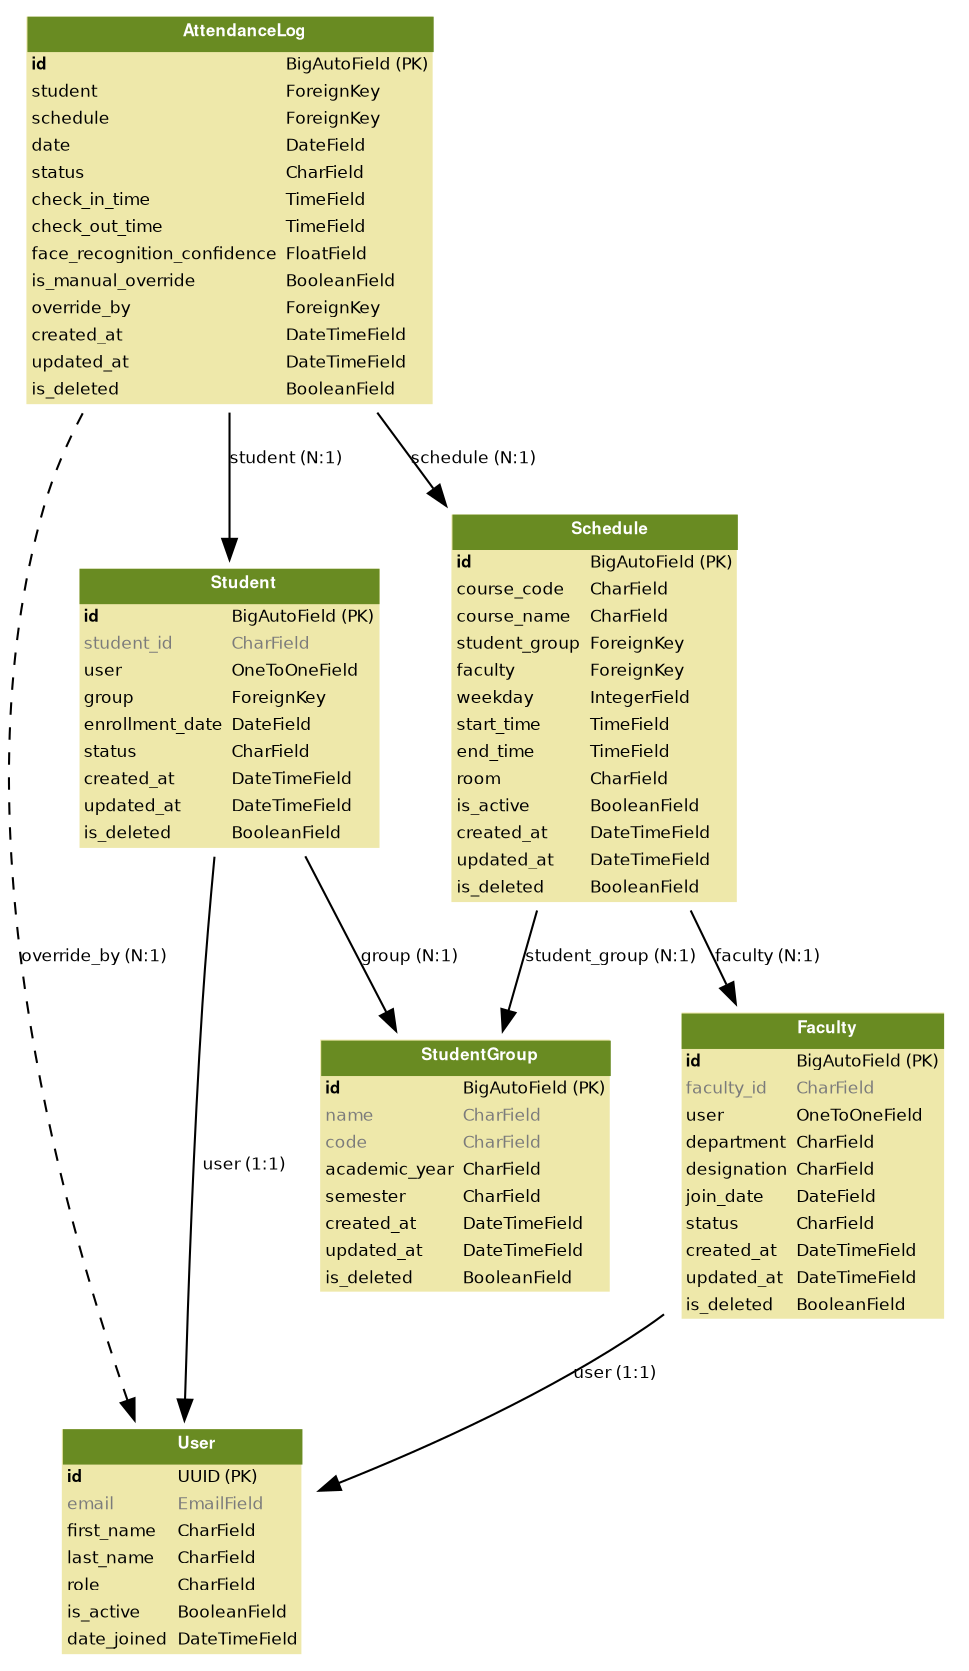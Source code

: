 digraph models_diagram {
  fontname = "Helvetica"
  fontsize = 8
  splines = true
  
  node [
    fontname = "Helvetica"
    fontsize = 8
    shape = "plaintext"
  ]
  
  edge [
    fontname = "Helvetica"
    fontsize = 8
  ]

  // User model
  authentication_User [label=<
    <TABLE BGCOLOR="palegoldenrod" BORDER="0" CELLBORDER="0" CELLSPACING="0">
      <TR><TD COLSPAN="2" CELLPADDING="4" ALIGN="CENTER" BGCOLOR="olivedrab4">
      <FONT FACE="Helvetica Bold" COLOR="white">User</FONT></TD></TR>
      <TR><TD ALIGN="LEFT" BORDER="0"><FONT FACE="Helvetica Bold">id</FONT></TD>
      <TD ALIGN="LEFT">UUID (PK)</TD></TR>
      <TR><TD ALIGN="LEFT" BORDER="0"><FONT COLOR="#7B7B7B">email</FONT></TD>
      <TD ALIGN="LEFT"><FONT COLOR="#7B7B7B">EmailField</FONT></TD></TR>
      <TR><TD ALIGN="LEFT" BORDER="0">first_name</TD>
      <TD ALIGN="LEFT">CharField</TD></TR>
      <TR><TD ALIGN="LEFT" BORDER="0">last_name</TD>
      <TD ALIGN="LEFT">CharField</TD></TR>
      <TR><TD ALIGN="LEFT" BORDER="0">role</TD>
      <TD ALIGN="LEFT">CharField</TD></TR>
      <TR><TD ALIGN="LEFT" BORDER="0">is_active</TD>
      <TD ALIGN="LEFT">BooleanField</TD></TR>
      <TR><TD ALIGN="LEFT" BORDER="0">date_joined</TD>
      <TD ALIGN="LEFT">DateTimeField</TD></TR>
    </TABLE>>
  ]

  // StudentGroup model
  students_StudentGroup [label=<
    <TABLE BGCOLOR="palegoldenrod" BORDER="0" CELLBORDER="0" CELLSPACING="0">
      <TR><TD COLSPAN="2" CELLPADDING="4" ALIGN="CENTER" BGCOLOR="olivedrab4">
      <FONT FACE="Helvetica Bold" COLOR="white">StudentGroup</FONT></TD></TR>
      <TR><TD ALIGN="LEFT" BORDER="0"><FONT FACE="Helvetica Bold">id</FONT></TD>
      <TD ALIGN="LEFT">BigAutoField (PK)</TD></TR>
      <TR><TD ALIGN="LEFT" BORDER="0"><FONT COLOR="#7B7B7B">name</FONT></TD>
      <TD ALIGN="LEFT"><FONT COLOR="#7B7B7B">CharField</FONT></TD></TR>
      <TR><TD ALIGN="LEFT" BORDER="0"><FONT COLOR="#7B7B7B">code</FONT></TD>
      <TD ALIGN="LEFT"><FONT COLOR="#7B7B7B">CharField</FONT></TD></TR>
      <TR><TD ALIGN="LEFT" BORDER="0">academic_year</TD>
      <TD ALIGN="LEFT">CharField</TD></TR>
      <TR><TD ALIGN="LEFT" BORDER="0">semester</TD>
      <TD ALIGN="LEFT">CharField</TD></TR>
      <TR><TD ALIGN="LEFT" BORDER="0">created_at</TD>
      <TD ALIGN="LEFT">DateTimeField</TD></TR>
      <TR><TD ALIGN="LEFT" BORDER="0">updated_at</TD>
      <TD ALIGN="LEFT">DateTimeField</TD></TR>
      <TR><TD ALIGN="LEFT" BORDER="0">is_deleted</TD>
      <TD ALIGN="LEFT">BooleanField</TD></TR>
    </TABLE>>
  ]

  // Student model
  students_Student [label=<
    <TABLE BGCOLOR="palegoldenrod" BORDER="0" CELLBORDER="0" CELLSPACING="0">
      <TR><TD COLSPAN="2" CELLPADDING="4" ALIGN="CENTER" BGCOLOR="olivedrab4">
      <FONT FACE="Helvetica Bold" COLOR="white">Student</FONT></TD></TR>
      <TR><TD ALIGN="LEFT" BORDER="0"><FONT FACE="Helvetica Bold">id</FONT></TD>
      <TD ALIGN="LEFT">BigAutoField (PK)</TD></TR>
      <TR><TD ALIGN="LEFT" BORDER="0"><FONT COLOR="#7B7B7B">student_id</FONT></TD>
      <TD ALIGN="LEFT"><FONT COLOR="#7B7B7B">CharField</FONT></TD></TR>
      <TR><TD ALIGN="LEFT" BORDER="0">user</TD>
      <TD ALIGN="LEFT">OneToOneField</TD></TR>
      <TR><TD ALIGN="LEFT" BORDER="0">group</TD>
      <TD ALIGN="LEFT">ForeignKey</TD></TR>
      <TR><TD ALIGN="LEFT" BORDER="0">enrollment_date</TD>
      <TD ALIGN="LEFT">DateField</TD></TR>
      <TR><TD ALIGN="LEFT" BORDER="0">status</TD>
      <TD ALIGN="LEFT">CharField</TD></TR>
      <TR><TD ALIGN="LEFT" BORDER="0">created_at</TD>
      <TD ALIGN="LEFT">DateTimeField</TD></TR>
      <TR><TD ALIGN="LEFT" BORDER="0">updated_at</TD>
      <TD ALIGN="LEFT">DateTimeField</TD></TR>
      <TR><TD ALIGN="LEFT" BORDER="0">is_deleted</TD>
      <TD ALIGN="LEFT">BooleanField</TD></TR>
    </TABLE>>
  ]

  // Faculty model
  faculty_Faculty [label=<
    <TABLE BGCOLOR="palegoldenrod" BORDER="0" CELLBORDER="0" CELLSPACING="0">
      <TR><TD COLSPAN="2" CELLPADDING="4" ALIGN="CENTER" BGCOLOR="olivedrab4">
      <FONT FACE="Helvetica Bold" COLOR="white">Faculty</FONT></TD></TR>
      <TR><TD ALIGN="LEFT" BORDER="0"><FONT FACE="Helvetica Bold">id</FONT></TD>
      <TD ALIGN="LEFT">BigAutoField (PK)</TD></TR>
      <TR><TD ALIGN="LEFT" BORDER="0"><FONT COLOR="#7B7B7B">faculty_id</FONT></TD>
      <TD ALIGN="LEFT"><FONT COLOR="#7B7B7B">CharField</FONT></TD></TR>
      <TR><TD ALIGN="LEFT" BORDER="0">user</TD>
      <TD ALIGN="LEFT">OneToOneField</TD></TR>
      <TR><TD ALIGN="LEFT" BORDER="0">department</TD>
      <TD ALIGN="LEFT">CharField</TD></TR>
      <TR><TD ALIGN="LEFT" BORDER="0">designation</TD>
      <TD ALIGN="LEFT">CharField</TD></TR>
      <TR><TD ALIGN="LEFT" BORDER="0">join_date</TD>
      <TD ALIGN="LEFT">DateField</TD></TR>
      <TR><TD ALIGN="LEFT" BORDER="0">status</TD>
      <TD ALIGN="LEFT">CharField</TD></TR>
      <TR><TD ALIGN="LEFT" BORDER="0">created_at</TD>
      <TD ALIGN="LEFT">DateTimeField</TD></TR>
      <TR><TD ALIGN="LEFT" BORDER="0">updated_at</TD>
      <TD ALIGN="LEFT">DateTimeField</TD></TR>
      <TR><TD ALIGN="LEFT" BORDER="0">is_deleted</TD>
      <TD ALIGN="LEFT">BooleanField</TD></TR>
    </TABLE>>
  ]

  // Schedule model
  schedules_Schedule [label=<
    <TABLE BGCOLOR="palegoldenrod" BORDER="0" CELLBORDER="0" CELLSPACING="0">
      <TR><TD COLSPAN="2" CELLPADDING="4" ALIGN="CENTER" BGCOLOR="olivedrab4">
      <FONT FACE="Helvetica Bold" COLOR="white">Schedule</FONT></TD></TR>
      <TR><TD ALIGN="LEFT" BORDER="0"><FONT FACE="Helvetica Bold">id</FONT></TD>
      <TD ALIGN="LEFT">BigAutoField (PK)</TD></TR>
      <TR><TD ALIGN="LEFT" BORDER="0">course_code</TD>
      <TD ALIGN="LEFT">CharField</TD></TR>
      <TR><TD ALIGN="LEFT" BORDER="0">course_name</TD>
      <TD ALIGN="LEFT">CharField</TD></TR>
      <TR><TD ALIGN="LEFT" BORDER="0">student_group</TD>
      <TD ALIGN="LEFT">ForeignKey</TD></TR>
      <TR><TD ALIGN="LEFT" BORDER="0">faculty</TD>
      <TD ALIGN="LEFT">ForeignKey</TD></TR>
      <TR><TD ALIGN="LEFT" BORDER="0">weekday</TD>
      <TD ALIGN="LEFT">IntegerField</TD></TR>
      <TR><TD ALIGN="LEFT" BORDER="0">start_time</TD>
      <TD ALIGN="LEFT">TimeField</TD></TR>
      <TR><TD ALIGN="LEFT" BORDER="0">end_time</TD>
      <TD ALIGN="LEFT">TimeField</TD></TR>
      <TR><TD ALIGN="LEFT" BORDER="0">room</TD>
      <TD ALIGN="LEFT">CharField</TD></TR>
      <TR><TD ALIGN="LEFT" BORDER="0">is_active</TD>
      <TD ALIGN="LEFT">BooleanField</TD></TR>
      <TR><TD ALIGN="LEFT" BORDER="0">created_at</TD>
      <TD ALIGN="LEFT">DateTimeField</TD></TR>
      <TR><TD ALIGN="LEFT" BORDER="0">updated_at</TD>
      <TD ALIGN="LEFT">DateTimeField</TD></TR>
      <TR><TD ALIGN="LEFT" BORDER="0">is_deleted</TD>
      <TD ALIGN="LEFT">BooleanField</TD></TR>
    </TABLE>>
  ]

  // AttendanceLog model
  attendance_AttendanceLog [label=<
    <TABLE BGCOLOR="palegoldenrod" BORDER="0" CELLBORDER="0" CELLSPACING="0">
      <TR><TD COLSPAN="2" CELLPADDING="4" ALIGN="CENTER" BGCOLOR="olivedrab4">
      <FONT FACE="Helvetica Bold" COLOR="white">AttendanceLog</FONT></TD></TR>
      <TR><TD ALIGN="LEFT" BORDER="0"><FONT FACE="Helvetica Bold">id</FONT></TD>
      <TD ALIGN="LEFT">BigAutoField (PK)</TD></TR>
      <TR><TD ALIGN="LEFT" BORDER="0">student</TD>
      <TD ALIGN="LEFT">ForeignKey</TD></TR>
      <TR><TD ALIGN="LEFT" BORDER="0">schedule</TD>
      <TD ALIGN="LEFT">ForeignKey</TD></TR>
      <TR><TD ALIGN="LEFT" BORDER="0">date</TD>
      <TD ALIGN="LEFT">DateField</TD></TR>
      <TR><TD ALIGN="LEFT" BORDER="0">status</TD>
      <TD ALIGN="LEFT">CharField</TD></TR>
      <TR><TD ALIGN="LEFT" BORDER="0">check_in_time</TD>
      <TD ALIGN="LEFT">TimeField</TD></TR>
      <TR><TD ALIGN="LEFT" BORDER="0">check_out_time</TD>
      <TD ALIGN="LEFT">TimeField</TD></TR>
      <TR><TD ALIGN="LEFT" BORDER="0">face_recognition_confidence</TD>
      <TD ALIGN="LEFT">FloatField</TD></TR>
      <TR><TD ALIGN="LEFT" BORDER="0">is_manual_override</TD>
      <TD ALIGN="LEFT">BooleanField</TD></TR>
      <TR><TD ALIGN="LEFT" BORDER="0">override_by</TD>
      <TD ALIGN="LEFT">ForeignKey</TD></TR>
      <TR><TD ALIGN="LEFT" BORDER="0">created_at</TD>
      <TD ALIGN="LEFT">DateTimeField</TD></TR>
      <TR><TD ALIGN="LEFT" BORDER="0">updated_at</TD>
      <TD ALIGN="LEFT">DateTimeField</TD></TR>
      <TR><TD ALIGN="LEFT" BORDER="0">is_deleted</TD>
      <TD ALIGN="LEFT">BooleanField</TD></TR>
    </TABLE>>
  ]

  // Relationships
  students_Student -> authentication_User [label="user (1:1)"]
  faculty_Faculty -> authentication_User [label="user (1:1)"]
  students_Student -> students_StudentGroup [label="group (N:1)"]
  schedules_Schedule -> students_StudentGroup [label="student_group (N:1)"]
  schedules_Schedule -> faculty_Faculty [label="faculty (N:1)"]
  attendance_AttendanceLog -> students_Student [label="student (N:1)"]
  attendance_AttendanceLog -> schedules_Schedule [label="schedule (N:1)"]
  attendance_AttendanceLog -> authentication_User [label="override_by (N:1)" style="dashed"]
}
